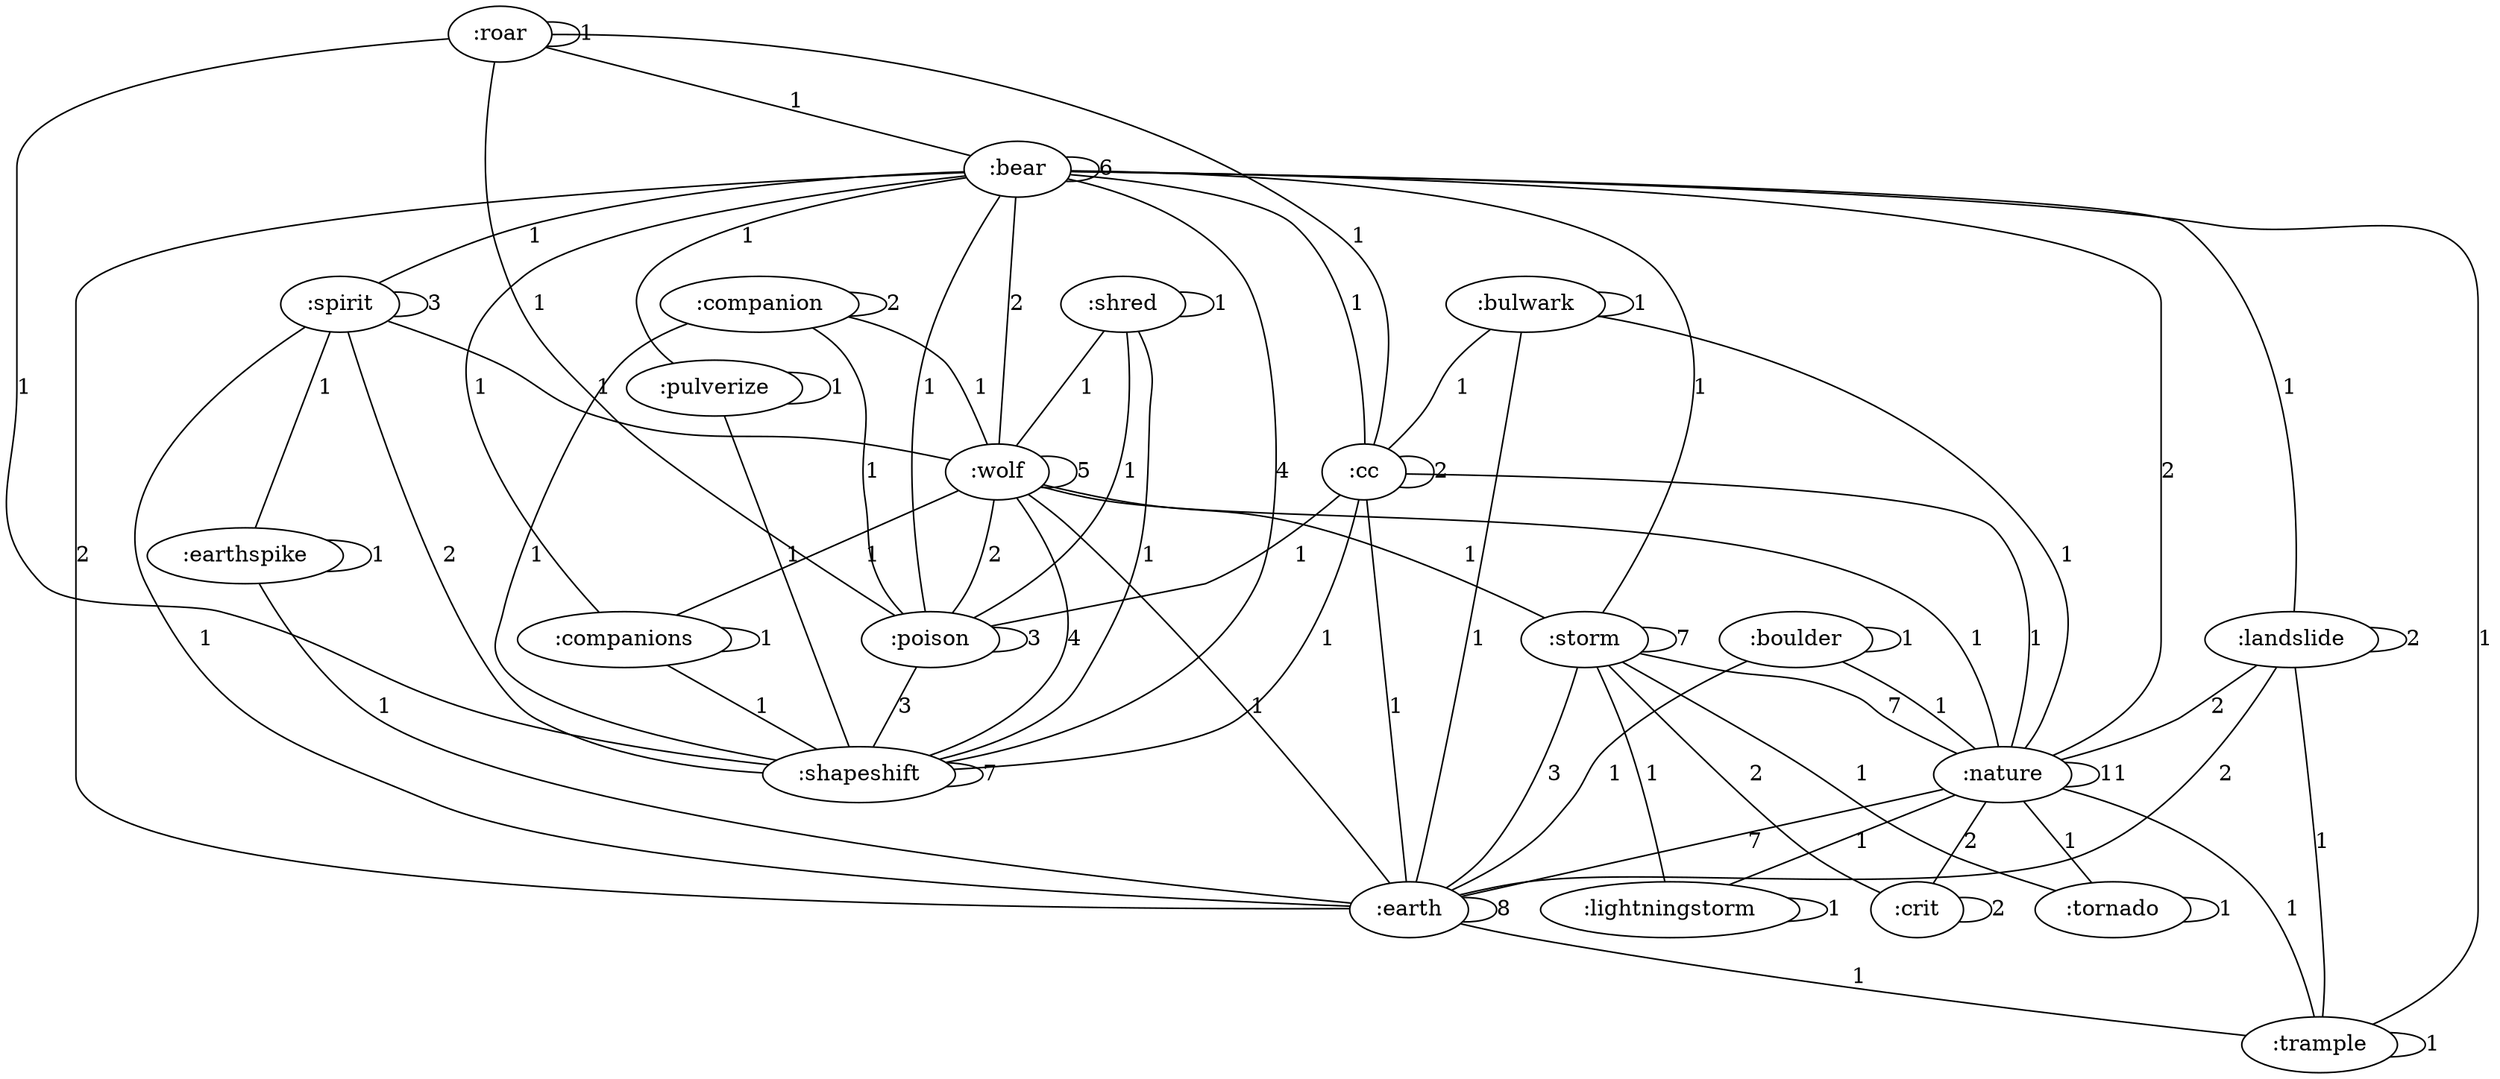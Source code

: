 graph "graph" {
  ":shred" -- ":wolf" ["label"="1"]
  ":shred" -- ":shapeshift" ["label"="1"]
  ":shred" -- ":shred" ["label"="1"]
  ":shred" -- ":poison" ["label"="1"]
  ":roar" -- ":bear" ["label"="1"]
  ":roar" -- ":shapeshift" ["label"="1"]
  ":roar" -- ":roar" ["label"="1"]
  ":roar" -- ":poison" ["label"="1"]
  ":roar" -- ":cc" ["label"="1"]
  ":bear" -- ":bear" ["label"="6"]
  ":bear" -- ":spirit" ["label"="1"]
  ":bear" -- ":pulverize" ["label"="1"]
  ":bear" -- ":wolf" ["label"="2"]
  ":bear" -- ":landslide" ["label"="1"]
  ":bear" -- ":storm" ["label"="1"]
  ":bear" -- ":cc" ["label"="1"]
  ":bear" -- ":companions" ["label"="1"]
  ":bear" -- ":nature" ["label"="2"]
  ":bear" -- ":earth" ["label"="2"]
  ":bear" -- ":trample" ["label"="1"]
  ":bear" -- ":poison" ["label"="1"]
  ":bear" -- ":shapeshift" ["label"="4"]
  ":bulwark" -- ":earth" ["label"="1"]
  ":bulwark" -- ":nature" ["label"="1"]
  ":bulwark" -- ":bulwark" ["label"="1"]
  ":bulwark" -- ":cc" ["label"="1"]
  ":spirit" -- ":wolf" ["label"="1"]
  ":spirit" -- ":shapeshift" ["label"="2"]
  ":spirit" -- ":spirit" ["label"="3"]
  ":spirit" -- ":earth" ["label"="1"]
  ":spirit" -- ":earthspike" ["label"="1"]
  ":companion" -- ":wolf" ["label"="1"]
  ":companion" -- ":shapeshift" ["label"="1"]
  ":companion" -- ":companion" ["label"="2"]
  ":companion" -- ":poison" ["label"="1"]
  ":pulverize" -- ":pulverize" ["label"="1"]
  ":pulverize" -- ":shapeshift" ["label"="1"]
  ":wolf" -- ":wolf" ["label"="5"]
  ":wolf" -- ":storm" ["label"="1"]
  ":wolf" -- ":companions" ["label"="1"]
  ":wolf" -- ":nature" ["label"="1"]
  ":wolf" -- ":earth" ["label"="1"]
  ":wolf" -- ":poison" ["label"="2"]
  ":wolf" -- ":shapeshift" ["label"="4"]
  ":boulder" -- ":nature" ["label"="1"]
  ":boulder" -- ":earth" ["label"="1"]
  ":boulder" -- ":boulder" ["label"="1"]
  ":landslide" -- ":nature" ["label"="2"]
  ":landslide" -- ":earth" ["label"="2"]
  ":landslide" -- ":landslide" ["label"="2"]
  ":landslide" -- ":trample" ["label"="1"]
  ":storm" -- ":storm" ["label"="7"]
  ":storm" -- ":nature" ["label"="7"]
  ":storm" -- ":earth" ["label"="3"]
  ":storm" -- ":lightningstorm" ["label"="1"]
  ":storm" -- ":crit" ["label"="2"]
  ":storm" -- ":tornado" ["label"="1"]
  ":cc" -- ":earth" ["label"="1"]
  ":cc" -- ":nature" ["label"="1"]
  ":cc" -- ":cc" ["label"="2"]
  ":cc" -- ":shapeshift" ["label"="1"]
  ":cc" -- ":poison" ["label"="1"]
  ":companions" -- ":companions" ["label"="1"]
  ":companions" -- ":shapeshift" ["label"="1"]
  ":nature" -- ":nature" ["label"="11"]
  ":nature" -- ":crit" ["label"="2"]
  ":nature" -- ":lightningstorm" ["label"="1"]
  ":nature" -- ":tornado" ["label"="1"]
  ":nature" -- ":earth" ["label"="7"]
  ":nature" -- ":trample" ["label"="1"]
  ":crit" -- ":crit" ["label"="2"]
  ":earthspike" -- ":earth" ["label"="1"]
  ":earthspike" -- ":earthspike" ["label"="1"]
  ":lightningstorm" -- ":lightningstorm" ["label"="1"]
  ":tornado" -- ":tornado" ["label"="1"]
  ":earth" -- ":earth" ["label"="8"]
  ":earth" -- ":trample" ["label"="1"]
  ":trample" -- ":trample" ["label"="1"]
  ":poison" -- ":shapeshift" ["label"="3"]
  ":poison" -- ":poison" ["label"="3"]
  ":shapeshift" -- ":shapeshift" ["label"="7"]
  ":shred"
  ":roar"
  ":bear"
  ":bulwark"
  ":spirit"
  ":companion"
  ":pulverize"
  ":wolf"
  ":boulder"
  ":landslide"
  ":storm"
  ":cc"
  ":companions"
  ":nature"
  ":crit"
  ":earthspike"
  ":lightningstorm"
  ":tornado"
  ":earth"
  ":trample"
  ":poison"
  ":shapeshift"
}